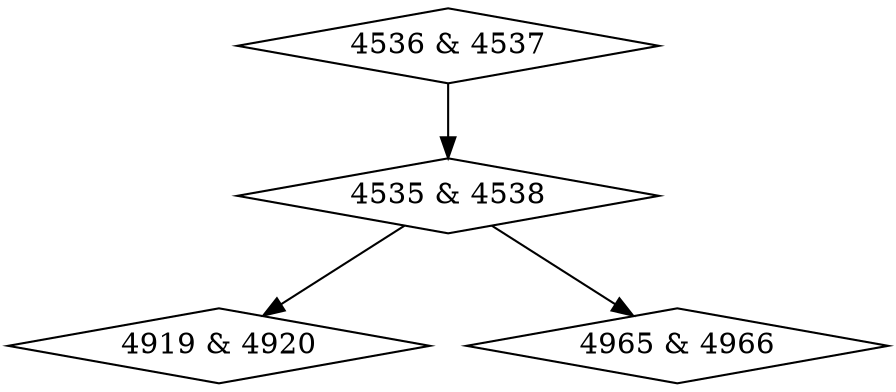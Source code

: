 digraph {
0 [label = "4535 & 4538", shape = diamond];
1 [label = "4536 & 4537", shape = diamond];
2 [label = "4919 & 4920", shape = diamond];
3 [label = "4965 & 4966", shape = diamond];
0->2;
0->3;
1->0;
}
